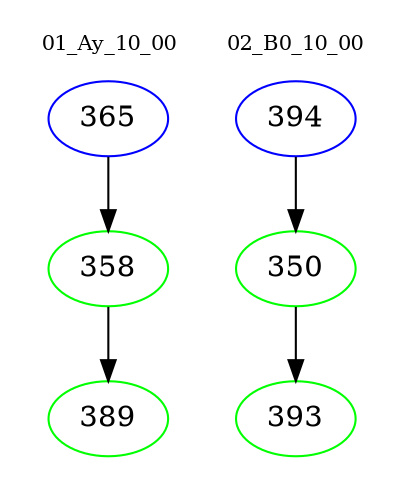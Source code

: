 digraph{
subgraph cluster_0 {
color = white
label = "01_Ay_10_00";
fontsize=10;
T0_365 [label="365", color="blue"]
T0_365 -> T0_358 [color="black"]
T0_358 [label="358", color="green"]
T0_358 -> T0_389 [color="black"]
T0_389 [label="389", color="green"]
}
subgraph cluster_1 {
color = white
label = "02_B0_10_00";
fontsize=10;
T1_394 [label="394", color="blue"]
T1_394 -> T1_350 [color="black"]
T1_350 [label="350", color="green"]
T1_350 -> T1_393 [color="black"]
T1_393 [label="393", color="green"]
}
}
